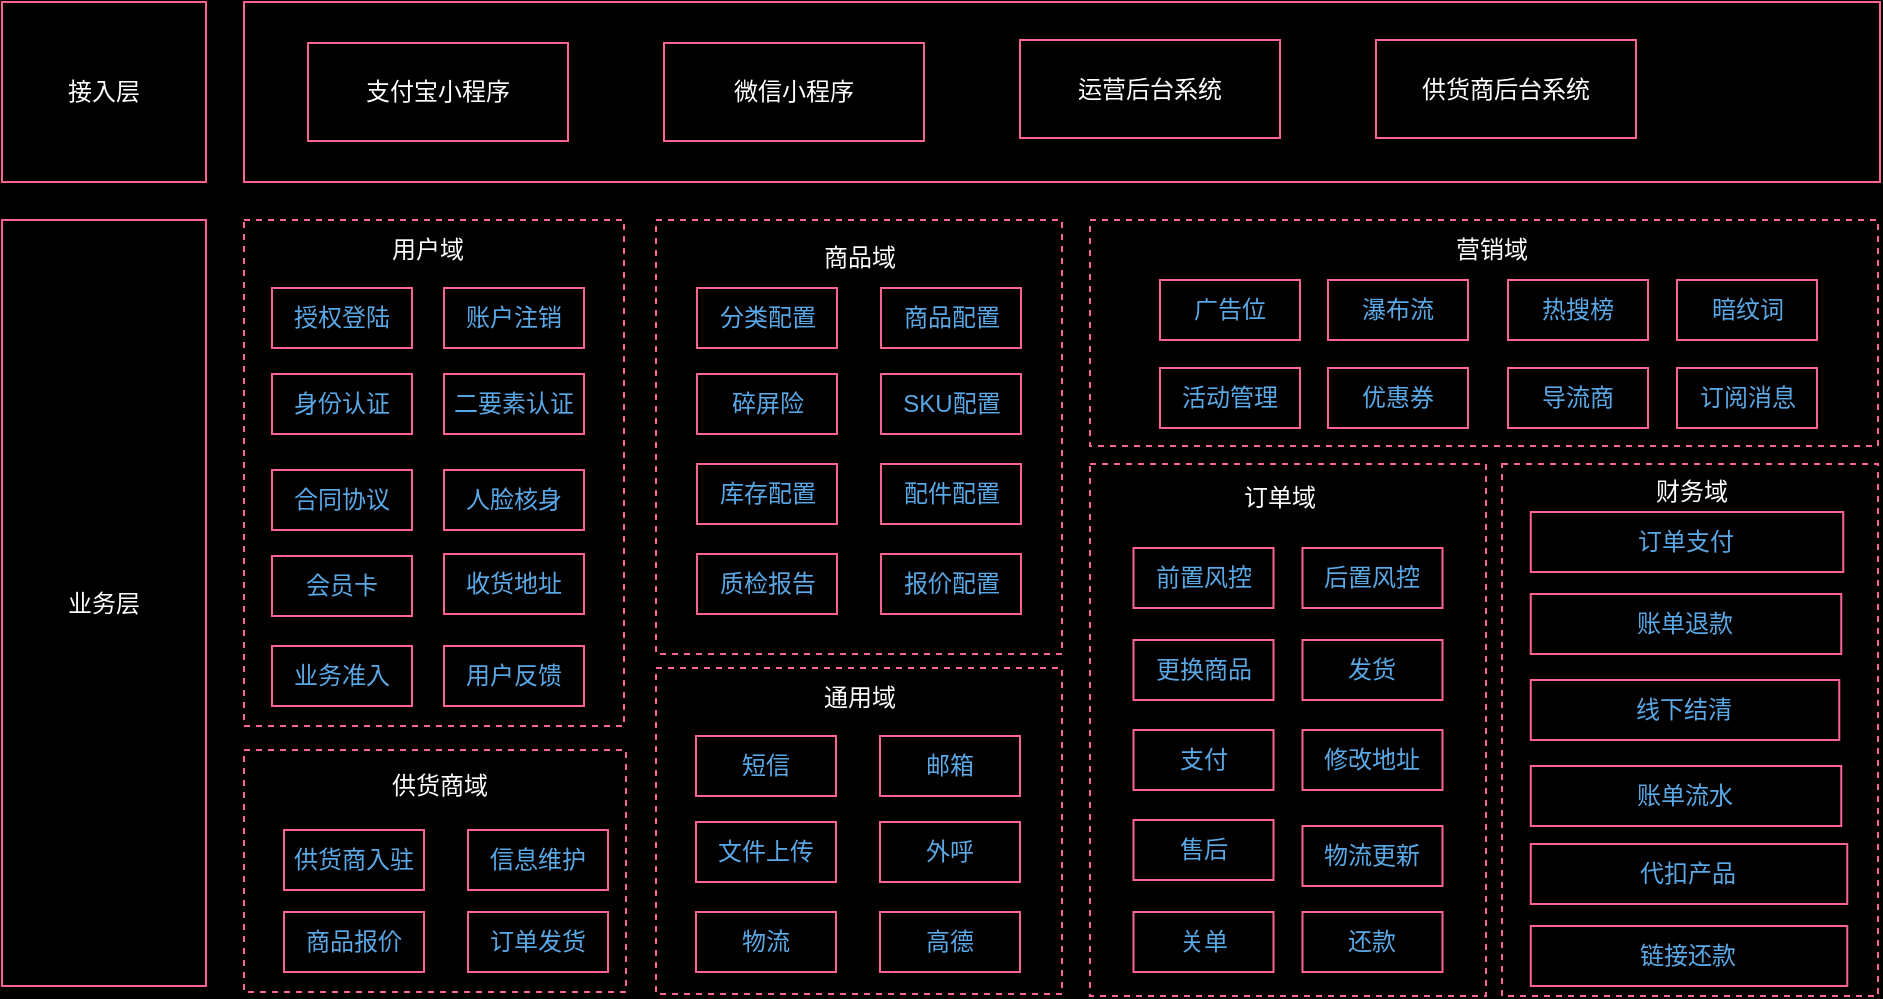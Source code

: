 <mxfile version="24.7.12">
  <diagram name="第 1 页" id="a9zNuTtGVHFrjddqWxli">
    <mxGraphModel dx="1327" dy="764" grid="0" gridSize="10" guides="1" tooltips="1" connect="1" arrows="1" fold="1" page="1" pageScale="1" pageWidth="827" pageHeight="1169" background="#000000" math="0" shadow="0">
      <root>
        <mxCell id="0" />
        <mxCell id="1" parent="0" />
        <mxCell id="iPnrtmUdlIL3VNnraX-A-33" value="" style="rounded=0;whiteSpace=wrap;html=1;labelBackgroundColor=none;fillColor=none;strokeWidth=1;strokeColor=#FF6392;dashed=1;fontColor=#5AA9E6;" vertex="1" parent="1">
          <mxGeometry x="574" y="331" width="198" height="266" as="geometry" />
        </mxCell>
        <mxCell id="ZO9EcA2WIQo7O_Em-ckx-2" value="&lt;font color=&quot;#ffffff&quot;&gt;接入层&lt;/font&gt;" style="rounded=0;whiteSpace=wrap;html=1;labelBackgroundColor=none;fillColor=none;strokeWidth=1;strokeColor=#FF6392;fontColor=#5AA9E6;" parent="1" vertex="1">
          <mxGeometry x="30" y="100" width="102" height="90" as="geometry" />
        </mxCell>
        <mxCell id="ZO9EcA2WIQo7O_Em-ckx-3" value="&lt;font color=&quot;#ffffff&quot;&gt;业务层&lt;/font&gt;" style="rounded=0;whiteSpace=wrap;html=1;labelBackgroundColor=none;fillColor=none;strokeWidth=1;strokeColor=#FF6392;fontColor=#5AA9E6;" parent="1" vertex="1">
          <mxGeometry x="30" y="209" width="102" height="383" as="geometry" />
        </mxCell>
        <mxCell id="ZO9EcA2WIQo7O_Em-ckx-4" value="" style="rounded=0;whiteSpace=wrap;html=1;labelBackgroundColor=none;fillColor=none;strokeWidth=1;strokeColor=#FF6392;fontColor=#5AA9E6;" parent="1" vertex="1">
          <mxGeometry x="151" y="100" width="818" height="90" as="geometry" />
        </mxCell>
        <mxCell id="ZO9EcA2WIQo7O_Em-ckx-8" value="&lt;font color=&quot;#ffffff&quot;&gt;支付宝小程序&lt;/font&gt;" style="rounded=0;whiteSpace=wrap;html=1;labelBackgroundColor=none;fillColor=none;strokeWidth=1;strokeColor=#FF6392;fontColor=#5AA9E6;" parent="1" vertex="1">
          <mxGeometry x="183" y="120.5" width="130" height="49" as="geometry" />
        </mxCell>
        <mxCell id="iPnrtmUdlIL3VNnraX-A-1" value="&lt;font color=&quot;#ffffff&quot;&gt;运营后台系统&lt;/font&gt;" style="rounded=0;whiteSpace=wrap;html=1;labelBackgroundColor=none;fillColor=none;strokeWidth=1;strokeColor=#FF6392;fontColor=#5AA9E6;" vertex="1" parent="1">
          <mxGeometry x="539" y="119" width="130" height="49" as="geometry" />
        </mxCell>
        <mxCell id="iPnrtmUdlIL3VNnraX-A-2" value="&lt;font color=&quot;#ffffff&quot;&gt;供货商后台系统&lt;/font&gt;" style="rounded=0;whiteSpace=wrap;html=1;labelBackgroundColor=none;fillColor=none;strokeWidth=1;strokeColor=#FF6392;fontColor=#5AA9E6;" vertex="1" parent="1">
          <mxGeometry x="717" y="119" width="130" height="49" as="geometry" />
        </mxCell>
        <mxCell id="iPnrtmUdlIL3VNnraX-A-4" value="&lt;font color=&quot;#ffffff&quot;&gt;微信小程序&lt;/font&gt;" style="rounded=0;whiteSpace=wrap;html=1;labelBackgroundColor=none;fillColor=none;strokeWidth=1;strokeColor=#FF6392;fontColor=#5AA9E6;" vertex="1" parent="1">
          <mxGeometry x="361" y="120.5" width="130" height="49" as="geometry" />
        </mxCell>
        <mxCell id="iPnrtmUdlIL3VNnraX-A-6" value="" style="rounded=0;whiteSpace=wrap;html=1;labelBackgroundColor=none;fillColor=none;strokeWidth=1;strokeColor=#FF6392;dashed=1;fontColor=#5AA9E6;" vertex="1" parent="1">
          <mxGeometry x="151" y="209" width="190" height="253" as="geometry" />
        </mxCell>
        <mxCell id="iPnrtmUdlIL3VNnraX-A-7" value="&lt;font color=&quot;#ffffff&quot;&gt;用户域&lt;/font&gt;" style="text;html=1;align=center;verticalAlign=middle;whiteSpace=wrap;rounded=0;labelBackgroundColor=none;fontColor=#5AA9E6;strokeColor=none;" vertex="1" parent="1">
          <mxGeometry x="213" y="209" width="60" height="30" as="geometry" />
        </mxCell>
        <mxCell id="iPnrtmUdlIL3VNnraX-A-8" value="授权登陆" style="rounded=0;whiteSpace=wrap;html=1;labelBackgroundColor=none;fillColor=none;strokeWidth=1;strokeColor=#FF6392;fontColor=#5AA9E6;" vertex="1" parent="1">
          <mxGeometry x="165" y="243" width="70" height="30" as="geometry" />
        </mxCell>
        <mxCell id="iPnrtmUdlIL3VNnraX-A-9" value="账户注销" style="rounded=0;whiteSpace=wrap;html=1;labelBackgroundColor=none;fillColor=none;strokeWidth=1;strokeColor=#FF6392;fontColor=#5AA9E6;" vertex="1" parent="1">
          <mxGeometry x="251" y="243" width="70" height="30" as="geometry" />
        </mxCell>
        <mxCell id="iPnrtmUdlIL3VNnraX-A-10" value="身份认证" style="rounded=0;whiteSpace=wrap;html=1;labelBackgroundColor=none;fillColor=none;strokeWidth=1;strokeColor=#FF6392;fontColor=#5AA9E6;" vertex="1" parent="1">
          <mxGeometry x="165" y="286" width="70" height="30" as="geometry" />
        </mxCell>
        <mxCell id="iPnrtmUdlIL3VNnraX-A-13" value="业务准入" style="rounded=0;whiteSpace=wrap;html=1;labelBackgroundColor=none;fillColor=none;strokeWidth=1;strokeColor=#FF6392;fontColor=#5AA9E6;" vertex="1" parent="1">
          <mxGeometry x="165" y="422" width="70" height="30" as="geometry" />
        </mxCell>
        <mxCell id="iPnrtmUdlIL3VNnraX-A-14" value="前置风控" style="rounded=0;whiteSpace=wrap;html=1;labelBackgroundColor=none;fillColor=none;strokeWidth=1;strokeColor=#FF6392;fontColor=#5AA9E6;" vertex="1" parent="1">
          <mxGeometry x="595.75" y="373" width="70" height="30" as="geometry" />
        </mxCell>
        <mxCell id="iPnrtmUdlIL3VNnraX-A-15" value="后置风控" style="rounded=0;whiteSpace=wrap;html=1;labelBackgroundColor=none;fillColor=none;strokeWidth=1;strokeColor=#FF6392;fontColor=#5AA9E6;" vertex="1" parent="1">
          <mxGeometry x="680.25" y="373" width="70" height="30" as="geometry" />
        </mxCell>
        <mxCell id="iPnrtmUdlIL3VNnraX-A-16" value="合同协议" style="rounded=0;whiteSpace=wrap;html=1;labelBackgroundColor=none;fillColor=none;strokeWidth=1;strokeColor=#FF6392;fontColor=#5AA9E6;" vertex="1" parent="1">
          <mxGeometry x="165" y="334" width="70" height="30" as="geometry" />
        </mxCell>
        <mxCell id="iPnrtmUdlIL3VNnraX-A-12" value="人脸核身" style="rounded=0;whiteSpace=wrap;html=1;labelBackgroundColor=none;fillColor=none;strokeWidth=1;strokeColor=#FF6392;fontColor=#5AA9E6;" vertex="1" parent="1">
          <mxGeometry x="251" y="334" width="70" height="30" as="geometry" />
        </mxCell>
        <mxCell id="iPnrtmUdlIL3VNnraX-A-21" value="用户反馈" style="rounded=0;whiteSpace=wrap;html=1;labelBackgroundColor=none;fillColor=none;strokeWidth=1;strokeColor=#FF6392;fontColor=#5AA9E6;" vertex="1" parent="1">
          <mxGeometry x="251" y="422" width="70" height="30" as="geometry" />
        </mxCell>
        <mxCell id="iPnrtmUdlIL3VNnraX-A-22" value="会员卡" style="rounded=0;whiteSpace=wrap;html=1;labelBackgroundColor=none;fillColor=none;strokeWidth=1;strokeColor=#FF6392;fontColor=#5AA9E6;" vertex="1" parent="1">
          <mxGeometry x="165" y="377" width="70" height="30" as="geometry" />
        </mxCell>
        <mxCell id="iPnrtmUdlIL3VNnraX-A-23" value="收货地址" style="rounded=0;whiteSpace=wrap;html=1;labelBackgroundColor=none;fillColor=none;strokeWidth=1;strokeColor=#FF6392;fontColor=#5AA9E6;" vertex="1" parent="1">
          <mxGeometry x="251" y="376" width="70" height="30" as="geometry" />
        </mxCell>
        <mxCell id="iPnrtmUdlIL3VNnraX-A-19" value="二要素认证" style="rounded=0;whiteSpace=wrap;html=1;labelBackgroundColor=none;fillColor=none;strokeWidth=1;strokeColor=#FF6392;fontColor=#5AA9E6;" vertex="1" parent="1">
          <mxGeometry x="251" y="286" width="70" height="30" as="geometry" />
        </mxCell>
        <mxCell id="iPnrtmUdlIL3VNnraX-A-25" value="" style="rounded=0;whiteSpace=wrap;html=1;labelBackgroundColor=none;fillColor=none;strokeWidth=1;strokeColor=#FF6392;dashed=1;fontColor=#5AA9E6;" vertex="1" parent="1">
          <mxGeometry x="151" y="474" width="191" height="121" as="geometry" />
        </mxCell>
        <mxCell id="iPnrtmUdlIL3VNnraX-A-26" value="&lt;font color=&quot;#ffffff&quot;&gt;供货商域&lt;/font&gt;" style="text;html=1;align=center;verticalAlign=middle;whiteSpace=wrap;rounded=0;labelBackgroundColor=none;fontColor=#5AA9E6;strokeColor=none;" vertex="1" parent="1">
          <mxGeometry x="219" y="477" width="60" height="30" as="geometry" />
        </mxCell>
        <mxCell id="iPnrtmUdlIL3VNnraX-A-27" value="" style="rounded=0;whiteSpace=wrap;html=1;labelBackgroundColor=none;fillColor=none;strokeWidth=1;strokeColor=#FF6392;dashed=1;fontColor=#5AA9E6;" vertex="1" parent="1">
          <mxGeometry x="357" y="209" width="203" height="217" as="geometry" />
        </mxCell>
        <mxCell id="iPnrtmUdlIL3VNnraX-A-28" value="&lt;font color=&quot;#ffffff&quot;&gt;商品域&lt;/font&gt;" style="text;html=1;align=center;verticalAlign=middle;whiteSpace=wrap;rounded=0;labelBackgroundColor=none;fontColor=#5AA9E6;strokeColor=none;" vertex="1" parent="1">
          <mxGeometry x="428.5" y="213" width="60" height="30" as="geometry" />
        </mxCell>
        <mxCell id="iPnrtmUdlIL3VNnraX-A-31" value="" style="rounded=0;whiteSpace=wrap;html=1;labelBackgroundColor=none;fillColor=none;strokeWidth=1;strokeColor=#FF6392;dashed=1;fontColor=#5AA9E6;" vertex="1" parent="1">
          <mxGeometry x="574" y="209" width="394" height="113" as="geometry" />
        </mxCell>
        <mxCell id="iPnrtmUdlIL3VNnraX-A-32" value="&lt;font color=&quot;#ffffff&quot;&gt;营销域&lt;/font&gt;" style="text;html=1;align=center;verticalAlign=middle;whiteSpace=wrap;rounded=0;labelBackgroundColor=none;fontColor=#5AA9E6;strokeColor=none;" vertex="1" parent="1">
          <mxGeometry x="733" y="209" width="84" height="30" as="geometry" />
        </mxCell>
        <mxCell id="iPnrtmUdlIL3VNnraX-A-34" value="&lt;font color=&quot;#ffffff&quot;&gt;订单域&lt;/font&gt;" style="text;html=1;align=center;verticalAlign=middle;whiteSpace=wrap;rounded=0;labelBackgroundColor=none;fontColor=#5AA9E6;strokeColor=none;" vertex="1" parent="1">
          <mxGeometry x="639" y="333" width="60" height="30" as="geometry" />
        </mxCell>
        <mxCell id="iPnrtmUdlIL3VNnraX-A-37" value="供货商入驻" style="rounded=0;whiteSpace=wrap;html=1;labelBackgroundColor=none;fillColor=none;strokeWidth=1;strokeColor=#FF6392;fontColor=#5AA9E6;" vertex="1" parent="1">
          <mxGeometry x="171" y="514" width="70" height="30" as="geometry" />
        </mxCell>
        <mxCell id="iPnrtmUdlIL3VNnraX-A-38" value="信息维护" style="rounded=0;whiteSpace=wrap;html=1;labelBackgroundColor=none;fillColor=none;strokeWidth=1;strokeColor=#FF6392;fontColor=#5AA9E6;" vertex="1" parent="1">
          <mxGeometry x="263" y="514" width="70" height="30" as="geometry" />
        </mxCell>
        <mxCell id="iPnrtmUdlIL3VNnraX-A-39" value="广告位" style="rounded=0;whiteSpace=wrap;html=1;labelBackgroundColor=none;fillColor=none;strokeWidth=1;strokeColor=#FF6392;fontColor=#5AA9E6;" vertex="1" parent="1">
          <mxGeometry x="609" y="239" width="70" height="30" as="geometry" />
        </mxCell>
        <mxCell id="iPnrtmUdlIL3VNnraX-A-40" value="瀑布流" style="rounded=0;whiteSpace=wrap;html=1;labelBackgroundColor=none;fillColor=none;strokeWidth=1;strokeColor=#FF6392;fontColor=#5AA9E6;" vertex="1" parent="1">
          <mxGeometry x="693" y="239" width="70" height="30" as="geometry" />
        </mxCell>
        <mxCell id="iPnrtmUdlIL3VNnraX-A-41" value="热搜榜" style="rounded=0;whiteSpace=wrap;html=1;labelBackgroundColor=none;fillColor=none;strokeWidth=1;strokeColor=#FF6392;fontColor=#5AA9E6;" vertex="1" parent="1">
          <mxGeometry x="783" y="239" width="70" height="30" as="geometry" />
        </mxCell>
        <mxCell id="iPnrtmUdlIL3VNnraX-A-42" value="暗纹词" style="rounded=0;whiteSpace=wrap;html=1;labelBackgroundColor=none;fillColor=none;strokeWidth=1;strokeColor=#FF6392;fontColor=#5AA9E6;" vertex="1" parent="1">
          <mxGeometry x="867.5" y="239" width="70" height="30" as="geometry" />
        </mxCell>
        <mxCell id="iPnrtmUdlIL3VNnraX-A-43" value="商品报价" style="rounded=0;whiteSpace=wrap;html=1;labelBackgroundColor=none;fillColor=none;strokeWidth=1;strokeColor=#FF6392;fontColor=#5AA9E6;" vertex="1" parent="1">
          <mxGeometry x="171" y="555" width="70" height="30" as="geometry" />
        </mxCell>
        <mxCell id="iPnrtmUdlIL3VNnraX-A-44" value="订单发货" style="rounded=0;whiteSpace=wrap;html=1;labelBackgroundColor=none;fillColor=none;strokeWidth=1;strokeColor=#FF6392;fontColor=#5AA9E6;" vertex="1" parent="1">
          <mxGeometry x="263" y="555" width="70" height="30" as="geometry" />
        </mxCell>
        <mxCell id="iPnrtmUdlIL3VNnraX-A-47" value="活动管理" style="rounded=0;whiteSpace=wrap;html=1;labelBackgroundColor=none;fillColor=none;strokeWidth=1;strokeColor=#FF6392;fontColor=#5AA9E6;" vertex="1" parent="1">
          <mxGeometry x="609" y="283" width="70" height="30" as="geometry" />
        </mxCell>
        <mxCell id="iPnrtmUdlIL3VNnraX-A-48" value="优惠券" style="rounded=0;whiteSpace=wrap;html=1;labelBackgroundColor=none;fillColor=none;strokeWidth=1;strokeColor=#FF6392;fontColor=#5AA9E6;" vertex="1" parent="1">
          <mxGeometry x="693" y="283" width="70" height="30" as="geometry" />
        </mxCell>
        <mxCell id="iPnrtmUdlIL3VNnraX-A-49" value="导流商" style="rounded=0;whiteSpace=wrap;html=1;labelBackgroundColor=none;fillColor=none;strokeWidth=1;strokeColor=#FF6392;fontColor=#5AA9E6;" vertex="1" parent="1">
          <mxGeometry x="783" y="283" width="70" height="30" as="geometry" />
        </mxCell>
        <mxCell id="iPnrtmUdlIL3VNnraX-A-50" value="订阅消息" style="rounded=0;whiteSpace=wrap;html=1;labelBackgroundColor=none;fillColor=none;strokeWidth=1;strokeColor=#FF6392;fontColor=#5AA9E6;" vertex="1" parent="1">
          <mxGeometry x="867.5" y="283" width="70" height="30" as="geometry" />
        </mxCell>
        <mxCell id="iPnrtmUdlIL3VNnraX-A-51" value="分类配置" style="rounded=0;whiteSpace=wrap;html=1;labelBackgroundColor=none;fillColor=none;strokeWidth=1;strokeColor=#FF6392;fontColor=#5AA9E6;" vertex="1" parent="1">
          <mxGeometry x="377.5" y="243" width="70" height="30" as="geometry" />
        </mxCell>
        <mxCell id="iPnrtmUdlIL3VNnraX-A-52" value="商品配置" style="rounded=0;whiteSpace=wrap;html=1;labelBackgroundColor=none;fillColor=none;strokeWidth=1;strokeColor=#FF6392;fontColor=#5AA9E6;" vertex="1" parent="1">
          <mxGeometry x="469.5" y="243" width="70" height="30" as="geometry" />
        </mxCell>
        <mxCell id="iPnrtmUdlIL3VNnraX-A-53" value="碎屏险" style="rounded=0;whiteSpace=wrap;html=1;labelBackgroundColor=none;fillColor=none;strokeWidth=1;strokeColor=#FF6392;fontColor=#5AA9E6;" vertex="1" parent="1">
          <mxGeometry x="377.5" y="286" width="70" height="30" as="geometry" />
        </mxCell>
        <mxCell id="iPnrtmUdlIL3VNnraX-A-54" value="SKU配置" style="rounded=0;whiteSpace=wrap;html=1;labelBackgroundColor=none;fillColor=none;strokeWidth=1;strokeColor=#FF6392;fontColor=#5AA9E6;" vertex="1" parent="1">
          <mxGeometry x="469.5" y="286" width="70" height="30" as="geometry" />
        </mxCell>
        <mxCell id="iPnrtmUdlIL3VNnraX-A-55" value="库存配置" style="rounded=0;whiteSpace=wrap;html=1;labelBackgroundColor=none;fillColor=none;strokeWidth=1;strokeColor=#FF6392;fontColor=#5AA9E6;" vertex="1" parent="1">
          <mxGeometry x="377.5" y="331" width="70" height="30" as="geometry" />
        </mxCell>
        <mxCell id="iPnrtmUdlIL3VNnraX-A-56" value="配件配置" style="rounded=0;whiteSpace=wrap;html=1;labelBackgroundColor=none;fillColor=none;strokeWidth=1;strokeColor=#FF6392;fontColor=#5AA9E6;" vertex="1" parent="1">
          <mxGeometry x="469.5" y="331" width="70" height="30" as="geometry" />
        </mxCell>
        <mxCell id="iPnrtmUdlIL3VNnraX-A-57" value="质检报告" style="rounded=0;whiteSpace=wrap;html=1;labelBackgroundColor=none;fillColor=none;strokeWidth=1;strokeColor=#FF6392;fontColor=#5AA9E6;" vertex="1" parent="1">
          <mxGeometry x="377.5" y="376" width="70" height="30" as="geometry" />
        </mxCell>
        <mxCell id="iPnrtmUdlIL3VNnraX-A-59" value="报价配置" style="rounded=0;whiteSpace=wrap;html=1;labelBackgroundColor=none;fillColor=none;strokeWidth=1;strokeColor=#FF6392;fontColor=#5AA9E6;" vertex="1" parent="1">
          <mxGeometry x="469.5" y="376" width="70" height="30" as="geometry" />
        </mxCell>
        <mxCell id="iPnrtmUdlIL3VNnraX-A-60" value="发货" style="rounded=0;whiteSpace=wrap;html=1;labelBackgroundColor=none;fillColor=none;strokeWidth=1;strokeColor=#FF6392;fontColor=#5AA9E6;" vertex="1" parent="1">
          <mxGeometry x="680.25" y="419" width="70" height="30" as="geometry" />
        </mxCell>
        <mxCell id="iPnrtmUdlIL3VNnraX-A-61" value="更换商品" style="rounded=0;whiteSpace=wrap;html=1;labelBackgroundColor=none;fillColor=none;strokeWidth=1;strokeColor=#FF6392;fontColor=#5AA9E6;" vertex="1" parent="1">
          <mxGeometry x="595.75" y="419" width="70" height="30" as="geometry" />
        </mxCell>
        <mxCell id="iPnrtmUdlIL3VNnraX-A-62" value="售后" style="rounded=0;whiteSpace=wrap;html=1;labelBackgroundColor=none;fillColor=none;strokeWidth=1;strokeColor=#FF6392;fontColor=#5AA9E6;" vertex="1" parent="1">
          <mxGeometry x="595.75" y="509" width="70" height="30" as="geometry" />
        </mxCell>
        <mxCell id="iPnrtmUdlIL3VNnraX-A-64" value="支付" style="rounded=0;whiteSpace=wrap;html=1;labelBackgroundColor=none;fillColor=none;strokeWidth=1;strokeColor=#FF6392;fontColor=#5AA9E6;" vertex="1" parent="1">
          <mxGeometry x="595.75" y="464" width="70" height="30" as="geometry" />
        </mxCell>
        <mxCell id="iPnrtmUdlIL3VNnraX-A-65" value="还款" style="rounded=0;whiteSpace=wrap;html=1;labelBackgroundColor=none;fillColor=none;strokeWidth=1;strokeColor=#FF6392;fontColor=#5AA9E6;" vertex="1" parent="1">
          <mxGeometry x="680.25" y="555" width="70" height="30" as="geometry" />
        </mxCell>
        <mxCell id="iPnrtmUdlIL3VNnraX-A-66" value="关单" style="rounded=0;whiteSpace=wrap;html=1;labelBackgroundColor=none;fillColor=none;strokeWidth=1;strokeColor=#FF6392;fontColor=#5AA9E6;" vertex="1" parent="1">
          <mxGeometry x="595.75" y="555" width="70" height="30" as="geometry" />
        </mxCell>
        <mxCell id="iPnrtmUdlIL3VNnraX-A-67" value="修改地址" style="rounded=0;whiteSpace=wrap;html=1;labelBackgroundColor=none;fillColor=none;strokeWidth=1;strokeColor=#FF6392;fontColor=#5AA9E6;" vertex="1" parent="1">
          <mxGeometry x="680.25" y="464" width="70" height="30" as="geometry" />
        </mxCell>
        <mxCell id="iPnrtmUdlIL3VNnraX-A-68" value="物流更新" style="rounded=0;whiteSpace=wrap;html=1;labelBackgroundColor=none;fillColor=none;strokeWidth=1;strokeColor=#FF6392;fontColor=#5AA9E6;" vertex="1" parent="1">
          <mxGeometry x="680.25" y="512" width="70" height="30" as="geometry" />
        </mxCell>
        <mxCell id="iPnrtmUdlIL3VNnraX-A-69" value="" style="rounded=0;whiteSpace=wrap;html=1;labelBackgroundColor=none;fillColor=none;strokeWidth=1;strokeColor=#FF6392;dashed=1;fontColor=#5AA9E6;" vertex="1" parent="1">
          <mxGeometry x="357" y="433" width="203" height="163" as="geometry" />
        </mxCell>
        <mxCell id="iPnrtmUdlIL3VNnraX-A-71" value="&lt;font color=&quot;#ffffff&quot;&gt;通用域&lt;/font&gt;" style="text;html=1;align=center;verticalAlign=middle;whiteSpace=wrap;rounded=0;labelBackgroundColor=none;fontColor=#5AA9E6;strokeColor=none;" vertex="1" parent="1">
          <mxGeometry x="428.5" y="433" width="60" height="30" as="geometry" />
        </mxCell>
        <mxCell id="iPnrtmUdlIL3VNnraX-A-72" value="短信" style="rounded=0;whiteSpace=wrap;html=1;labelBackgroundColor=none;fillColor=none;strokeWidth=1;strokeColor=#FF6392;fontColor=#5AA9E6;" vertex="1" parent="1">
          <mxGeometry x="377" y="467" width="70" height="30" as="geometry" />
        </mxCell>
        <mxCell id="iPnrtmUdlIL3VNnraX-A-73" value="邮箱" style="rounded=0;whiteSpace=wrap;html=1;labelBackgroundColor=none;fillColor=none;strokeWidth=1;strokeColor=#FF6392;fontColor=#5AA9E6;" vertex="1" parent="1">
          <mxGeometry x="469" y="467" width="70" height="30" as="geometry" />
        </mxCell>
        <mxCell id="iPnrtmUdlIL3VNnraX-A-74" value="文件上传" style="rounded=0;whiteSpace=wrap;html=1;labelBackgroundColor=none;fillColor=none;strokeWidth=1;strokeColor=#FF6392;fontColor=#5AA9E6;" vertex="1" parent="1">
          <mxGeometry x="377" y="510" width="70" height="30" as="geometry" />
        </mxCell>
        <mxCell id="iPnrtmUdlIL3VNnraX-A-75" value="外呼" style="rounded=0;whiteSpace=wrap;html=1;labelBackgroundColor=none;fillColor=none;strokeWidth=1;strokeColor=#FF6392;fontColor=#5AA9E6;" vertex="1" parent="1">
          <mxGeometry x="469" y="510" width="70" height="30" as="geometry" />
        </mxCell>
        <mxCell id="iPnrtmUdlIL3VNnraX-A-76" value="物流" style="rounded=0;whiteSpace=wrap;html=1;labelBackgroundColor=none;fillColor=none;strokeWidth=1;strokeColor=#FF6392;fontColor=#5AA9E6;" vertex="1" parent="1">
          <mxGeometry x="377" y="555" width="70" height="30" as="geometry" />
        </mxCell>
        <mxCell id="iPnrtmUdlIL3VNnraX-A-77" value="高德" style="rounded=0;whiteSpace=wrap;html=1;labelBackgroundColor=none;fillColor=none;strokeWidth=1;strokeColor=#FF6392;fontColor=#5AA9E6;" vertex="1" parent="1">
          <mxGeometry x="469" y="555" width="70" height="30" as="geometry" />
        </mxCell>
        <mxCell id="iPnrtmUdlIL3VNnraX-A-81" value="" style="rounded=0;whiteSpace=wrap;html=1;labelBackgroundColor=none;fillColor=none;strokeWidth=1;strokeColor=#FF6392;dashed=1;fontColor=#5AA9E6;" vertex="1" parent="1">
          <mxGeometry x="780" y="331" width="188" height="266" as="geometry" />
        </mxCell>
        <mxCell id="iPnrtmUdlIL3VNnraX-A-82" value="订单支付" style="rounded=0;whiteSpace=wrap;html=1;labelBackgroundColor=none;fillColor=none;strokeWidth=1;strokeColor=#FF6392;fontColor=#5AA9E6;" vertex="1" parent="1">
          <mxGeometry x="794.38" y="355" width="156.25" height="30" as="geometry" />
        </mxCell>
        <mxCell id="iPnrtmUdlIL3VNnraX-A-83" value="账单流水" style="rounded=0;whiteSpace=wrap;html=1;labelBackgroundColor=none;fillColor=none;strokeWidth=1;strokeColor=#FF6392;fontColor=#5AA9E6;" vertex="1" parent="1">
          <mxGeometry x="794.38" y="482" width="155.25" height="30" as="geometry" />
        </mxCell>
        <mxCell id="iPnrtmUdlIL3VNnraX-A-84" value="&lt;font color=&quot;#ffffff&quot;&gt;财务域&lt;/font&gt;" style="text;html=1;align=center;verticalAlign=middle;whiteSpace=wrap;rounded=0;labelBackgroundColor=none;fontColor=#5AA9E6;strokeColor=none;" vertex="1" parent="1">
          <mxGeometry x="845" y="330" width="60" height="30" as="geometry" />
        </mxCell>
        <mxCell id="iPnrtmUdlIL3VNnraX-A-85" value="代扣产品" style="rounded=0;whiteSpace=wrap;html=1;labelBackgroundColor=none;fillColor=none;strokeWidth=1;strokeColor=#FF6392;fontColor=#5AA9E6;" vertex="1" parent="1">
          <mxGeometry x="794.38" y="521" width="158.25" height="30" as="geometry" />
        </mxCell>
        <mxCell id="iPnrtmUdlIL3VNnraX-A-86" value="账单退款" style="rounded=0;whiteSpace=wrap;html=1;labelBackgroundColor=none;fillColor=none;strokeWidth=1;strokeColor=#FF6392;fontColor=#5AA9E6;" vertex="1" parent="1">
          <mxGeometry x="794.38" y="396" width="155.25" height="30" as="geometry" />
        </mxCell>
        <mxCell id="iPnrtmUdlIL3VNnraX-A-88" value="线下结清" style="rounded=0;whiteSpace=wrap;html=1;labelBackgroundColor=none;fillColor=none;strokeWidth=1;strokeColor=#FF6392;fontColor=#5AA9E6;" vertex="1" parent="1">
          <mxGeometry x="794.38" y="439" width="154.25" height="30" as="geometry" />
        </mxCell>
        <mxCell id="iPnrtmUdlIL3VNnraX-A-91" value="链接还款" style="rounded=0;whiteSpace=wrap;html=1;labelBackgroundColor=none;fillColor=none;strokeWidth=1;strokeColor=#FF6392;fontColor=#5AA9E6;" vertex="1" parent="1">
          <mxGeometry x="794.38" y="562" width="158.25" height="30" as="geometry" />
        </mxCell>
      </root>
    </mxGraphModel>
  </diagram>
</mxfile>
